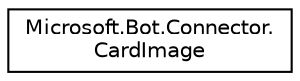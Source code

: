 digraph "Graphical Class Hierarchy"
{
  edge [fontname="Helvetica",fontsize="10",labelfontname="Helvetica",labelfontsize="10"];
  node [fontname="Helvetica",fontsize="10",shape=record];
  rankdir="LR";
  Node1 [label="Microsoft.Bot.Connector.\lCardImage",height=0.2,width=0.4,color="black", fillcolor="white", style="filled",URL="$dc/ddc/class_microsoft_1_1_bot_1_1_connector_1_1_card_image.html"];
}

